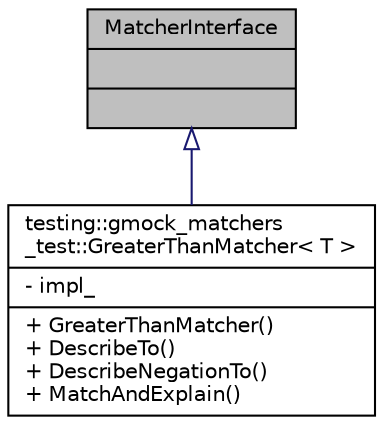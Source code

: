 digraph "MatcherInterface"
{
 // LATEX_PDF_SIZE
  bgcolor="transparent";
  edge [fontname="Helvetica",fontsize="10",labelfontname="Helvetica",labelfontsize="10"];
  node [fontname="Helvetica",fontsize="10",shape=record];
  Node1 [label="{MatcherInterface\n||}",height=0.2,width=0.4,color="black", fillcolor="grey75", style="filled", fontcolor="black",tooltip=" "];
  Node1 -> Node2 [dir="back",color="midnightblue",fontsize="10",style="solid",arrowtail="onormal",fontname="Helvetica"];
  Node2 [label="{testing::gmock_matchers\l_test::GreaterThanMatcher\< T \>\n|- impl_\l|+ GreaterThanMatcher()\l+ DescribeTo()\l+ DescribeNegationTo()\l+ MatchAndExplain()\l}",height=0.2,width=0.4,color="black",URL="$classtesting_1_1gmock__matchers__test_1_1GreaterThanMatcher.html",tooltip=" "];
}

